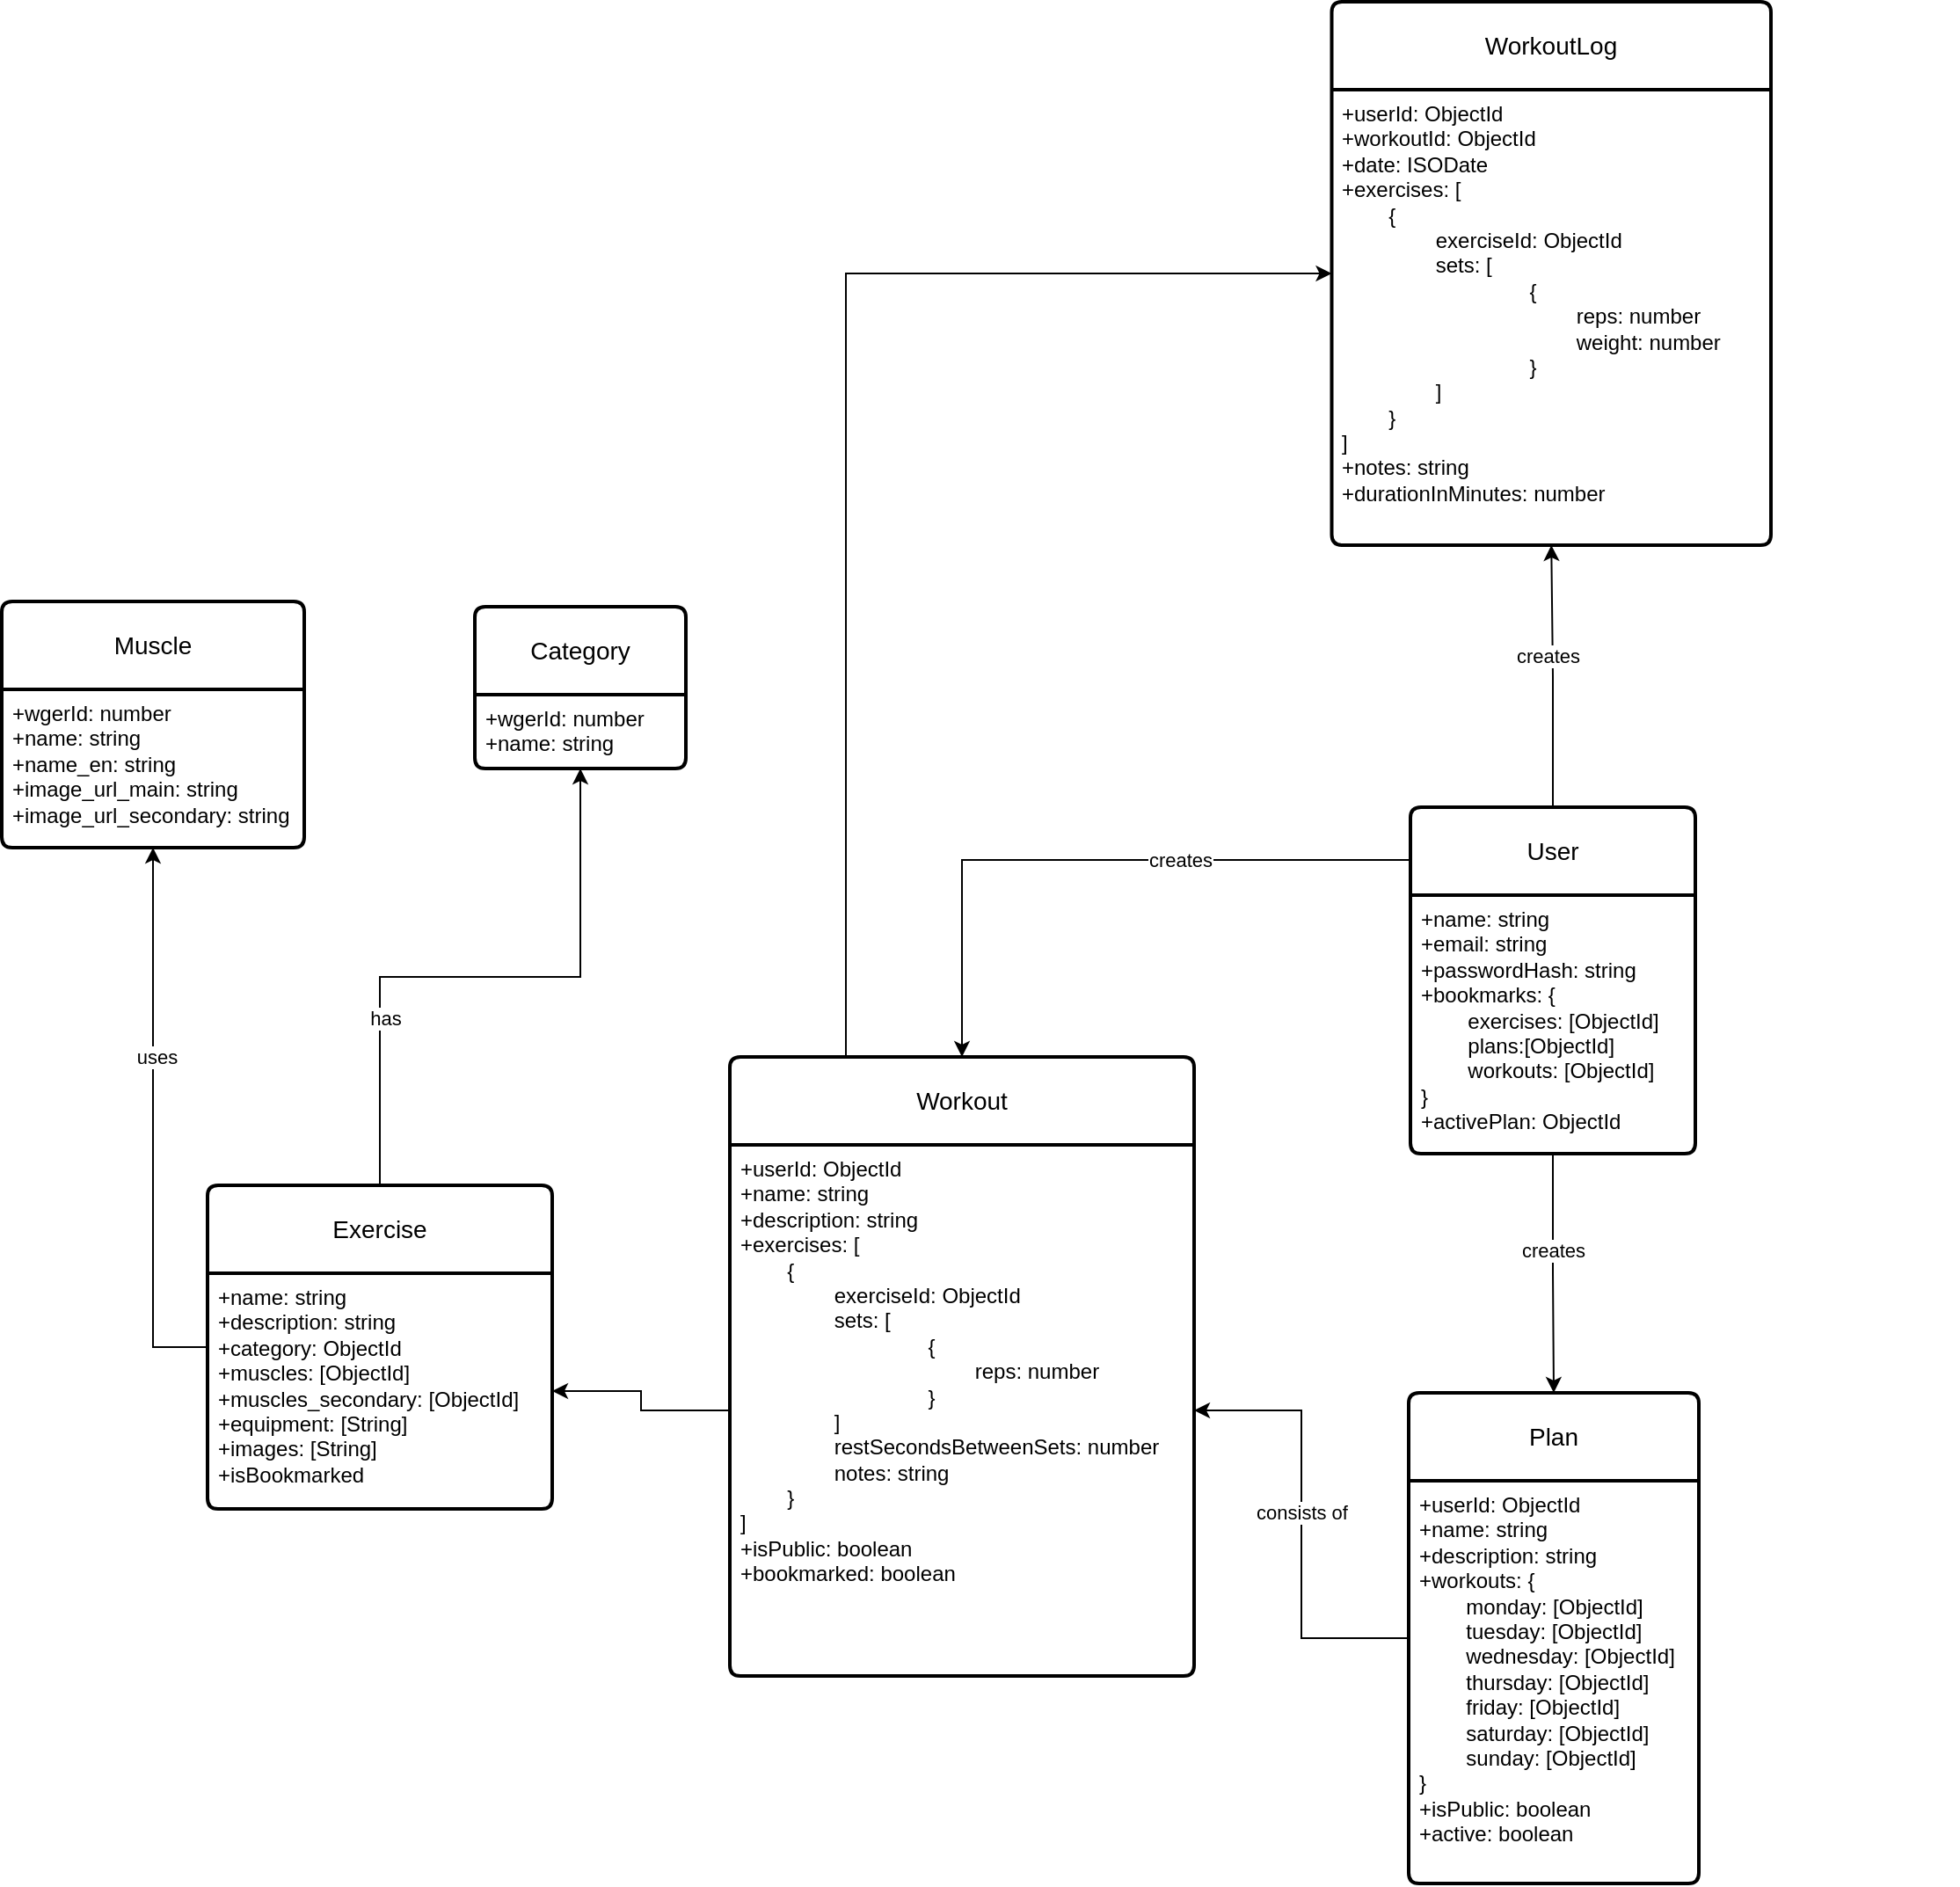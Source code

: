 <mxfile version="26.2.14">
  <diagram name="Page-1" id="3LRHitcUM4Oeom8DKzKB">
    <mxGraphModel dx="2072" dy="1012" grid="0" gridSize="10" guides="1" tooltips="1" connect="1" arrows="1" fold="1" page="0" pageScale="1" pageWidth="850" pageHeight="1100" math="0" shadow="0">
      <root>
        <mxCell id="0" />
        <mxCell id="1" parent="0" />
        <mxCell id="rzMTMSKrY00pKHR1B3_i-31" style="edgeStyle=orthogonalEdgeStyle;rounded=0;orthogonalLoop=1;jettySize=auto;html=1;exitX=0.5;exitY=0;exitDx=0;exitDy=0;entryX=0.5;entryY=1;entryDx=0;entryDy=0;" parent="1" source="rzMTMSKrY00pKHR1B3_i-5" target="rzMTMSKrY00pKHR1B3_i-14" edge="1">
          <mxGeometry relative="1" as="geometry" />
        </mxCell>
        <mxCell id="rzMTMSKrY00pKHR1B3_i-32" value="creates" style="edgeLabel;html=1;align=center;verticalAlign=middle;resizable=0;points=[];" parent="rzMTMSKrY00pKHR1B3_i-31" vertex="1" connectable="0">
          <mxGeometry x="0.164" y="2" relative="1" as="geometry">
            <mxPoint as="offset" />
          </mxGeometry>
        </mxCell>
        <mxCell id="rzMTMSKrY00pKHR1B3_i-5" value="User" style="swimlane;childLayout=stackLayout;horizontal=1;startSize=50;horizontalStack=0;rounded=1;fontSize=14;fontStyle=0;strokeWidth=2;resizeParent=0;resizeLast=1;shadow=0;dashed=0;align=center;arcSize=4;whiteSpace=wrap;html=1;" parent="1" vertex="1">
          <mxGeometry x="-650" y="94" width="162" height="197" as="geometry" />
        </mxCell>
        <mxCell id="rzMTMSKrY00pKHR1B3_i-6" value="+name: string&lt;div&gt;+email: string&lt;br&gt;+passwordHash: string&lt;/div&gt;&lt;div&gt;+bookmarks: {&lt;/div&gt;&lt;div&gt;&lt;span style=&quot;white-space: pre;&quot;&gt;&#x9;&lt;/span&gt;exercises: [ObjectId]&lt;br&gt;&lt;/div&gt;&lt;div&gt;&lt;span style=&quot;white-space: pre;&quot;&gt;&#x9;&lt;/span&gt;plans:[ObjectId]&lt;br&gt;&lt;/div&gt;&lt;div&gt;&lt;span style=&quot;white-space: pre;&quot;&gt;&#x9;&lt;/span&gt;workouts: [ObjectId]&lt;br&gt;&lt;/div&gt;&lt;div&gt;}&lt;/div&gt;&lt;div&gt;+activePlan: ObjectId&lt;/div&gt;" style="align=left;strokeColor=none;fillColor=none;spacingLeft=4;fontSize=12;verticalAlign=top;resizable=0;rotatable=0;part=1;html=1;" parent="rzMTMSKrY00pKHR1B3_i-5" vertex="1">
          <mxGeometry y="50" width="162" height="147" as="geometry" />
        </mxCell>
        <mxCell id="rzMTMSKrY00pKHR1B3_i-29" style="edgeStyle=orthogonalEdgeStyle;rounded=0;orthogonalLoop=1;jettySize=auto;html=1;exitX=0;exitY=0.5;exitDx=0;exitDy=0;entryX=1;entryY=0.5;entryDx=0;entryDy=0;" parent="1" source="rzMTMSKrY00pKHR1B3_i-7" target="rzMTMSKrY00pKHR1B3_i-12" edge="1">
          <mxGeometry relative="1" as="geometry" />
        </mxCell>
        <mxCell id="rzMTMSKrY00pKHR1B3_i-30" value="consists of" style="edgeLabel;html=1;align=center;verticalAlign=middle;resizable=0;points=[];" parent="rzMTMSKrY00pKHR1B3_i-29" vertex="1" connectable="0">
          <mxGeometry x="0.104" y="3" relative="1" as="geometry">
            <mxPoint x="3" y="6" as="offset" />
          </mxGeometry>
        </mxCell>
        <mxCell id="rzMTMSKrY00pKHR1B3_i-7" value="Plan" style="swimlane;childLayout=stackLayout;horizontal=1;startSize=50;horizontalStack=0;rounded=1;fontSize=14;fontStyle=0;strokeWidth=2;resizeParent=0;resizeLast=1;shadow=0;dashed=0;align=center;arcSize=4;whiteSpace=wrap;html=1;" parent="1" vertex="1">
          <mxGeometry x="-651" y="427" width="165" height="279" as="geometry" />
        </mxCell>
        <mxCell id="rzMTMSKrY00pKHR1B3_i-8" value="+userId: ObjectId&lt;br&gt;+name: string&amp;nbsp;&lt;div&gt;+description: string&lt;br&gt;&lt;div&gt;+workouts: {&lt;/div&gt;&lt;div&gt;&lt;span style=&quot;white-space: pre;&quot;&gt;&#x9;&lt;/span&gt;monday: [ObjectId]&lt;br&gt;&lt;/div&gt;&lt;div&gt;&lt;span style=&quot;white-space: pre;&quot;&gt;&#x9;&lt;/span&gt;tuesday: [ObjectId]&lt;br&gt;&lt;/div&gt;&lt;div&gt;&lt;span style=&quot;white-space: pre;&quot;&gt;&#x9;&lt;/span&gt;wednesday: [ObjectId]&lt;br&gt;&lt;/div&gt;&lt;div&gt;&lt;span style=&quot;white-space: pre;&quot;&gt;&#x9;&lt;/span&gt;thursday: [ObjectId]&lt;br&gt;&lt;/div&gt;&lt;div&gt;&lt;span style=&quot;white-space: pre;&quot;&gt;&#x9;&lt;/span&gt;friday: [ObjectId]&lt;br&gt;&lt;/div&gt;&lt;div&gt;&lt;span style=&quot;white-space: pre;&quot;&gt;&#x9;&lt;/span&gt;saturday: [ObjectId]&lt;br&gt;&lt;/div&gt;&lt;div&gt;&lt;span style=&quot;white-space: pre;&quot;&gt;&#x9;&lt;/span&gt;sunday: [ObjectId]&lt;br&gt;&lt;/div&gt;&lt;div&gt;}&lt;/div&gt;&lt;div&gt;+isPublic: boolean&lt;/div&gt;&lt;/div&gt;&lt;div&gt;+active: boolean&lt;/div&gt;" style="align=left;strokeColor=none;fillColor=none;spacingLeft=4;fontSize=12;verticalAlign=top;resizable=0;rotatable=0;part=1;html=1;" parent="rzMTMSKrY00pKHR1B3_i-7" vertex="1">
          <mxGeometry y="50" width="165" height="229" as="geometry" />
        </mxCell>
        <mxCell id="rzMTMSKrY00pKHR1B3_i-53" style="edgeStyle=orthogonalEdgeStyle;rounded=0;orthogonalLoop=1;jettySize=auto;html=1;exitX=0.25;exitY=0;exitDx=0;exitDy=0;entryX=0;entryY=0.5;entryDx=0;entryDy=0;" parent="1" source="rzMTMSKrY00pKHR1B3_i-11" target="rzMTMSKrY00pKHR1B3_i-13" edge="1">
          <mxGeometry relative="1" as="geometry" />
        </mxCell>
        <mxCell id="rzMTMSKrY00pKHR1B3_i-11" value="Workout" style="swimlane;childLayout=stackLayout;horizontal=1;startSize=50;horizontalStack=0;rounded=1;fontSize=14;fontStyle=0;strokeWidth=2;resizeParent=0;resizeLast=1;shadow=0;dashed=0;align=center;arcSize=4;whiteSpace=wrap;html=1;" parent="1" vertex="1">
          <mxGeometry x="-1037" y="236" width="264" height="352" as="geometry" />
        </mxCell>
        <mxCell id="rzMTMSKrY00pKHR1B3_i-12" value="+userId: ObjectId&lt;br&gt;+name: string&lt;br&gt;+description: string&lt;div&gt;+exercises: [&lt;/div&gt;&lt;div&gt;&lt;span style=&quot;white-space: pre;&quot;&gt;&#x9;&lt;/span&gt;{&lt;/div&gt;&lt;div&gt;&lt;span style=&quot;white-space: pre;&quot;&gt;&#x9;&lt;/span&gt;&lt;span style=&quot;white-space: pre;&quot;&gt;&#x9;&lt;/span&gt;exerciseId: ObjectId&lt;br&gt;&lt;/div&gt;&lt;div&gt;&lt;span style=&quot;white-space: pre;&quot;&gt;&#x9;&lt;/span&gt;&lt;span style=&quot;white-space: pre;&quot;&gt;&#x9;&lt;/span&gt;sets: [&lt;span style=&quot;white-space: pre;&quot;&gt;&#x9;&lt;/span&gt;&lt;/div&gt;&lt;div&gt;&lt;span style=&quot;white-space: pre;&quot;&gt;&#x9;&lt;/span&gt;&lt;span style=&quot;white-space: pre;&quot;&gt;&#x9;&lt;/span&gt;&lt;span style=&quot;white-space: pre;&quot;&gt;&#x9;&lt;/span&gt;&lt;span style=&quot;white-space: pre;&quot;&gt;&#x9;&lt;/span&gt;{&lt;br&gt;&lt;/div&gt;&lt;div&gt;&lt;span style=&quot;background-color: transparent; color: light-dark(rgb(0, 0, 0), rgb(255, 255, 255));&quot;&gt;&lt;span style=&quot;white-space: pre;&quot;&gt;&#x9;&lt;/span&gt;&lt;span style=&quot;white-space: pre;&quot;&gt;&#x9;&lt;/span&gt;&lt;span style=&quot;white-space: pre;&quot;&gt;&#x9;&lt;/span&gt;&lt;span style=&quot;white-space: pre;&quot;&gt;&#x9;&lt;span style=&quot;white-space: pre;&quot;&gt;&#x9;&lt;/span&gt;&lt;/span&gt;reps: number&lt;/span&gt;&lt;/div&gt;&lt;div&gt;&lt;span style=&quot;white-space: pre;&quot;&gt;&#x9;&lt;/span&gt;&lt;span style=&quot;white-space: pre;&quot;&gt;&#x9;&lt;/span&gt;&lt;span style=&quot;white-space: pre;&quot;&gt;&#x9;&lt;/span&gt;&lt;span style=&quot;white-space: pre;&quot;&gt;&#x9;&lt;/span&gt;}&lt;br&gt;&lt;/div&gt;&lt;div&gt;&lt;span style=&quot;white-space: pre;&quot;&gt;&#x9;&lt;/span&gt;&lt;span style=&quot;white-space: pre;&quot;&gt;&#x9;&lt;/span&gt;]&lt;br&gt;&lt;/div&gt;&lt;div&gt;&lt;span style=&quot;white-space: pre;&quot;&gt;&#x9;&lt;/span&gt;&lt;span style=&quot;white-space: pre;&quot;&gt;&#x9;&lt;/span&gt;&lt;span style=&quot;background-color: transparent; color: light-dark(rgb(0, 0, 0), rgb(255, 255, 255));&quot;&gt;restSecondsBetweenSets: number&lt;/span&gt;&lt;br&gt;&lt;/div&gt;&lt;div&gt;&lt;span style=&quot;white-space: pre;&quot;&gt;&#x9;&lt;/span&gt;&lt;span style=&quot;white-space: pre;&quot;&gt;&#x9;&lt;/span&gt;notes: string&lt;br&gt;&lt;/div&gt;&lt;div&gt;&lt;span style=&quot;white-space: pre;&quot;&gt;&#x9;&lt;/span&gt;}&lt;br&gt;&lt;/div&gt;&lt;div&gt;]&lt;/div&gt;&lt;div&gt;+isPublic: boolean&lt;/div&gt;&lt;div&gt;+bookmarked: boolean&lt;/div&gt;" style="align=left;strokeColor=none;fillColor=none;spacingLeft=4;fontSize=12;verticalAlign=top;resizable=0;rotatable=0;part=1;html=1;" parent="rzMTMSKrY00pKHR1B3_i-11" vertex="1">
          <mxGeometry y="50" width="264" height="302" as="geometry" />
        </mxCell>
        <mxCell id="rzMTMSKrY00pKHR1B3_i-13" value="WorkoutLog" style="swimlane;childLayout=stackLayout;horizontal=1;startSize=50;horizontalStack=0;rounded=1;fontSize=14;fontStyle=0;strokeWidth=2;resizeParent=0;resizeLast=1;shadow=0;dashed=0;align=center;arcSize=4;whiteSpace=wrap;html=1;" parent="1" vertex="1">
          <mxGeometry x="-694.75" y="-364" width="249.75" height="309" as="geometry" />
        </mxCell>
        <mxCell id="rzMTMSKrY00pKHR1B3_i-14" value="+userId: ObjectId&lt;div&gt;+workoutId: ObjectId&lt;br&gt;+date: ISODate&lt;br&gt;+exercises: [&lt;div&gt;&lt;span style=&quot;white-space: pre;&quot;&gt;&#x9;&lt;/span&gt;{&lt;/div&gt;&lt;div&gt;&lt;span style=&quot;white-space: pre;&quot;&gt;&#x9;&lt;/span&gt;&lt;span style=&quot;white-space: pre;&quot;&gt;&#x9;&lt;/span&gt;exerciseId: ObjectId&lt;br&gt;&lt;/div&gt;&lt;div&gt;&lt;span style=&quot;white-space: pre;&quot;&gt;&#x9;&lt;/span&gt;&lt;span style=&quot;white-space: pre;&quot;&gt;&#x9;&lt;/span&gt;sets: [&lt;br&gt;&lt;/div&gt;&lt;div&gt;&lt;span style=&quot;white-space: pre;&quot;&gt;&#x9;&lt;/span&gt;&lt;span style=&quot;white-space: pre;&quot;&gt;&#x9;&lt;span style=&quot;white-space: pre;&quot;&gt;&#x9;&lt;span style=&quot;white-space: pre;&quot;&gt;&#x9;&lt;/span&gt;&lt;/span&gt;{ &lt;/span&gt;&lt;/div&gt;&lt;div&gt;&lt;span style=&quot;white-space: pre;&quot;&gt;&#x9;&lt;/span&gt;&lt;span style=&quot;white-space: pre;&quot;&gt;&#x9;&lt;/span&gt;&lt;span style=&quot;white-space: pre;&quot;&gt;&#x9;&lt;/span&gt;&lt;span style=&quot;white-space: pre;&quot;&gt;&#x9;&lt;/span&gt;&lt;span style=&quot;white-space: pre;&quot;&gt;&#x9;&lt;/span&gt;&lt;span style=&quot;white-space-collapse: preserve; background-color: transparent; color: light-dark(rgb(0, 0, 0), rgb(255, 255, 255));&quot;&gt;reps: number&lt;/span&gt;&lt;br&gt;&lt;/div&gt;&lt;div&gt;&lt;span style=&quot;white-space: pre;&quot;&gt;&lt;span style=&quot;white-space: pre;&quot;&gt;&#x9;&lt;/span&gt;&lt;span style=&quot;white-space: pre;&quot;&gt;&#x9;&lt;/span&gt;&lt;span style=&quot;white-space: pre;&quot;&gt;&#x9;&lt;/span&gt;&lt;span style=&quot;white-space: pre;&quot;&gt;&#x9;&lt;span style=&quot;white-space: pre;&quot;&gt;&#x9;&lt;/span&gt;&lt;/span&gt;weight: number&lt;/span&gt;&lt;span style=&quot;white-space-collapse: preserve; background-color: transparent; color: light-dark(rgb(0, 0, 0), rgb(255, 255, 255));&quot;&gt;&#x9;&lt;/span&gt;&lt;span style=&quot;white-space-collapse: preserve; background-color: transparent; color: light-dark(rgb(0, 0, 0), rgb(255, 255, 255));&quot;&gt;&#x9;&lt;/span&gt;&lt;span style=&quot;white-space-collapse: preserve; background-color: transparent; color: light-dark(rgb(0, 0, 0), rgb(255, 255, 255));&quot;&gt;&#x9;&lt;/span&gt;&lt;span style=&quot;white-space-collapse: preserve; background-color: transparent; color: light-dark(rgb(0, 0, 0), rgb(255, 255, 255));&quot;&gt;&#x9;&lt;/span&gt;&lt;span style=&quot;white-space-collapse: preserve; background-color: transparent; color: light-dark(rgb(0, 0, 0), rgb(255, 255, 255));&quot;&gt;&#x9;&lt;/span&gt;&lt;span style=&quot;white-space-collapse: preserve; background-color: transparent; color: light-dark(rgb(0, 0, 0), rgb(255, 255, 255));&quot;&gt; &lt;/span&gt;&lt;/div&gt;&lt;div&gt;&lt;/div&gt;&lt;div&gt;&lt;span style=&quot;background-color: transparent; color: light-dark(rgb(0, 0, 0), rgb(255, 255, 255)); white-space-collapse: preserve;&quot;&gt;&#x9;&lt;/span&gt;&lt;span style=&quot;background-color: transparent; color: light-dark(rgb(0, 0, 0), rgb(255, 255, 255)); white-space-collapse: preserve;&quot;&gt;&#x9;&lt;/span&gt;&lt;span style=&quot;background-color: transparent; color: light-dark(rgb(0, 0, 0), rgb(255, 255, 255)); white-space-collapse: preserve;&quot;&gt;&#x9;&lt;/span&gt;&lt;span style=&quot;background-color: transparent; color: light-dark(rgb(0, 0, 0), rgb(255, 255, 255)); white-space-collapse: preserve;&quot;&gt;&#x9;&lt;/span&gt;&lt;span style=&quot;background-color: transparent; color: light-dark(rgb(0, 0, 0), rgb(255, 255, 255)); white-space-collapse: preserve;&quot;&gt;}&lt;/span&gt;&lt;/div&gt;&lt;div&gt;&lt;/div&gt;&lt;div&gt;&lt;/div&gt;&lt;div&gt;&lt;span style=&quot;background-color: transparent; color: light-dark(rgb(0, 0, 0), rgb(255, 255, 255)); white-space-collapse: preserve;&quot;&gt;&#x9;&lt;/span&gt;&lt;span style=&quot;background-color: transparent; color: light-dark(rgb(0, 0, 0), rgb(255, 255, 255)); white-space-collapse: preserve;&quot;&gt;&#x9;&lt;/span&gt;&lt;span style=&quot;background-color: transparent; color: light-dark(rgb(0, 0, 0), rgb(255, 255, 255));&quot;&gt;]&lt;/span&gt;&lt;/div&gt;&lt;div&gt;&lt;span style=&quot;white-space: pre;&quot;&gt;&#x9;&lt;/span&gt;}&lt;br&gt;&lt;/div&gt;&lt;div&gt;]&lt;/div&gt;&lt;div&gt;+notes: string&lt;/div&gt;&lt;/div&gt;&lt;div&gt;+durationInMinutes: number&lt;/div&gt;" style="align=left;strokeColor=none;fillColor=none;spacingLeft=4;fontSize=12;verticalAlign=top;resizable=0;rotatable=0;part=1;html=1;" parent="rzMTMSKrY00pKHR1B3_i-13" vertex="1">
          <mxGeometry y="50" width="249.75" height="259" as="geometry" />
        </mxCell>
        <mxCell id="rzMTMSKrY00pKHR1B3_i-22" style="edgeStyle=orthogonalEdgeStyle;rounded=0;orthogonalLoop=1;jettySize=auto;html=1;exitX=0.5;exitY=1;exitDx=0;exitDy=0;entryX=0.5;entryY=0;entryDx=0;entryDy=0;" parent="1" source="rzMTMSKrY00pKHR1B3_i-6" target="rzMTMSKrY00pKHR1B3_i-7" edge="1">
          <mxGeometry relative="1" as="geometry" />
        </mxCell>
        <mxCell id="rzMTMSKrY00pKHR1B3_i-28" value="creates" style="edgeLabel;html=1;align=center;verticalAlign=middle;resizable=0;points=[];" parent="rzMTMSKrY00pKHR1B3_i-22" vertex="1" connectable="0">
          <mxGeometry x="-0.203" relative="1" as="geometry">
            <mxPoint as="offset" />
          </mxGeometry>
        </mxCell>
        <mxCell id="rzMTMSKrY00pKHR1B3_i-24" style="edgeStyle=orthogonalEdgeStyle;rounded=0;orthogonalLoop=1;jettySize=auto;html=1;exitX=0;exitY=0;exitDx=0;exitDy=0;entryX=0.5;entryY=0;entryDx=0;entryDy=0;" parent="1" source="rzMTMSKrY00pKHR1B3_i-6" target="rzMTMSKrY00pKHR1B3_i-11" edge="1">
          <mxGeometry relative="1" as="geometry" />
        </mxCell>
        <mxCell id="rzMTMSKrY00pKHR1B3_i-26" value="creates" style="edgeLabel;html=1;align=center;verticalAlign=middle;resizable=0;points=[];" parent="rzMTMSKrY00pKHR1B3_i-24" vertex="1" connectable="0">
          <mxGeometry x="-0.216" relative="1" as="geometry">
            <mxPoint as="offset" />
          </mxGeometry>
        </mxCell>
        <mxCell id="rzMTMSKrY00pKHR1B3_i-48" style="edgeStyle=orthogonalEdgeStyle;rounded=0;orthogonalLoop=1;jettySize=auto;html=1;exitX=0.5;exitY=0;exitDx=0;exitDy=0;entryX=0.5;entryY=1;entryDx=0;entryDy=0;" parent="1" source="rzMTMSKrY00pKHR1B3_i-38" target="rzMTMSKrY00pKHR1B3_i-42" edge="1">
          <mxGeometry relative="1" as="geometry" />
        </mxCell>
        <mxCell id="rzMTMSKrY00pKHR1B3_i-51" value="has" style="edgeLabel;html=1;align=center;verticalAlign=middle;resizable=0;points=[];" parent="rzMTMSKrY00pKHR1B3_i-48" vertex="1" connectable="0">
          <mxGeometry x="-0.458" y="-3" relative="1" as="geometry">
            <mxPoint as="offset" />
          </mxGeometry>
        </mxCell>
        <mxCell id="rzMTMSKrY00pKHR1B3_i-49" style="edgeStyle=orthogonalEdgeStyle;rounded=0;orthogonalLoop=1;jettySize=auto;html=1;exitX=0;exitY=0.5;exitDx=0;exitDy=0;entryX=0.5;entryY=1;entryDx=0;entryDy=0;" parent="1" source="rzMTMSKrY00pKHR1B3_i-38" target="rzMTMSKrY00pKHR1B3_i-44" edge="1">
          <mxGeometry relative="1" as="geometry" />
        </mxCell>
        <mxCell id="rzMTMSKrY00pKHR1B3_i-50" value="uses" style="edgeLabel;html=1;align=center;verticalAlign=middle;resizable=0;points=[];" parent="rzMTMSKrY00pKHR1B3_i-49" vertex="1" connectable="0">
          <mxGeometry x="0.248" y="-2" relative="1" as="geometry">
            <mxPoint as="offset" />
          </mxGeometry>
        </mxCell>
        <mxCell id="rzMTMSKrY00pKHR1B3_i-38" value="Exercise" style="swimlane;childLayout=stackLayout;horizontal=1;startSize=50;horizontalStack=0;rounded=1;fontSize=14;fontStyle=0;strokeWidth=2;resizeParent=0;resizeLast=1;shadow=0;dashed=0;align=center;arcSize=4;whiteSpace=wrap;html=1;" parent="1" vertex="1">
          <mxGeometry x="-1334" y="309" width="196" height="184" as="geometry" />
        </mxCell>
        <mxCell id="rzMTMSKrY00pKHR1B3_i-39" value="+name: string&lt;br&gt;+description: string&lt;br&gt;&lt;div&gt;+category: ObjectId&lt;/div&gt;&lt;div&gt;+muscles: [ObjectId]&lt;/div&gt;&lt;div&gt;+muscles_secondary: [ObjectId]&lt;/div&gt;&lt;div&gt;+equipment: [String]&lt;/div&gt;&lt;div&gt;+images: [String]&lt;/div&gt;&lt;div&gt;+isBookmarked&lt;/div&gt;" style="align=left;strokeColor=none;fillColor=none;spacingLeft=4;fontSize=12;verticalAlign=top;resizable=0;rotatable=0;part=1;html=1;" parent="rzMTMSKrY00pKHR1B3_i-38" vertex="1">
          <mxGeometry y="50" width="196" height="134" as="geometry" />
        </mxCell>
        <mxCell id="rzMTMSKrY00pKHR1B3_i-41" value="Category" style="swimlane;childLayout=stackLayout;horizontal=1;startSize=50;horizontalStack=0;rounded=1;fontSize=14;fontStyle=0;strokeWidth=2;resizeParent=0;resizeLast=1;shadow=0;dashed=0;align=center;arcSize=4;whiteSpace=wrap;html=1;" parent="1" vertex="1">
          <mxGeometry x="-1182" y="-20" width="120" height="92" as="geometry" />
        </mxCell>
        <mxCell id="rzMTMSKrY00pKHR1B3_i-42" value="&lt;div&gt;+wgerId: number&lt;/div&gt;&lt;div&gt;+name: string&lt;/div&gt;" style="align=left;strokeColor=none;fillColor=none;spacingLeft=4;fontSize=12;verticalAlign=top;resizable=0;rotatable=0;part=1;html=1;" parent="rzMTMSKrY00pKHR1B3_i-41" vertex="1">
          <mxGeometry y="50" width="120" height="42" as="geometry" />
        </mxCell>
        <mxCell id="rzMTMSKrY00pKHR1B3_i-43" value="Muscle" style="swimlane;childLayout=stackLayout;horizontal=1;startSize=50;horizontalStack=0;rounded=1;fontSize=14;fontStyle=0;strokeWidth=2;resizeParent=0;resizeLast=1;shadow=0;dashed=0;align=center;arcSize=4;whiteSpace=wrap;html=1;" parent="1" vertex="1">
          <mxGeometry x="-1451" y="-23" width="172" height="140" as="geometry" />
        </mxCell>
        <mxCell id="rzMTMSKrY00pKHR1B3_i-44" value="&lt;div&gt;+wgerId: number&lt;/div&gt;+name: string&lt;div&gt;+name_en: string&lt;/div&gt;&lt;div&gt;+image_url_main: string&lt;/div&gt;&lt;div&gt;+image_url_secondary: string&amp;nbsp;&lt;/div&gt;" style="align=left;strokeColor=none;fillColor=none;spacingLeft=4;fontSize=12;verticalAlign=top;resizable=0;rotatable=0;part=1;html=1;" parent="rzMTMSKrY00pKHR1B3_i-43" vertex="1">
          <mxGeometry y="50" width="172" height="90" as="geometry" />
        </mxCell>
        <mxCell id="rzMTMSKrY00pKHR1B3_i-52" style="edgeStyle=orthogonalEdgeStyle;rounded=0;orthogonalLoop=1;jettySize=auto;html=1;exitX=0;exitY=0.5;exitDx=0;exitDy=0;entryX=1;entryY=0.5;entryDx=0;entryDy=0;" parent="1" source="rzMTMSKrY00pKHR1B3_i-12" target="rzMTMSKrY00pKHR1B3_i-39" edge="1">
          <mxGeometry relative="1" as="geometry" />
        </mxCell>
      </root>
    </mxGraphModel>
  </diagram>
</mxfile>
